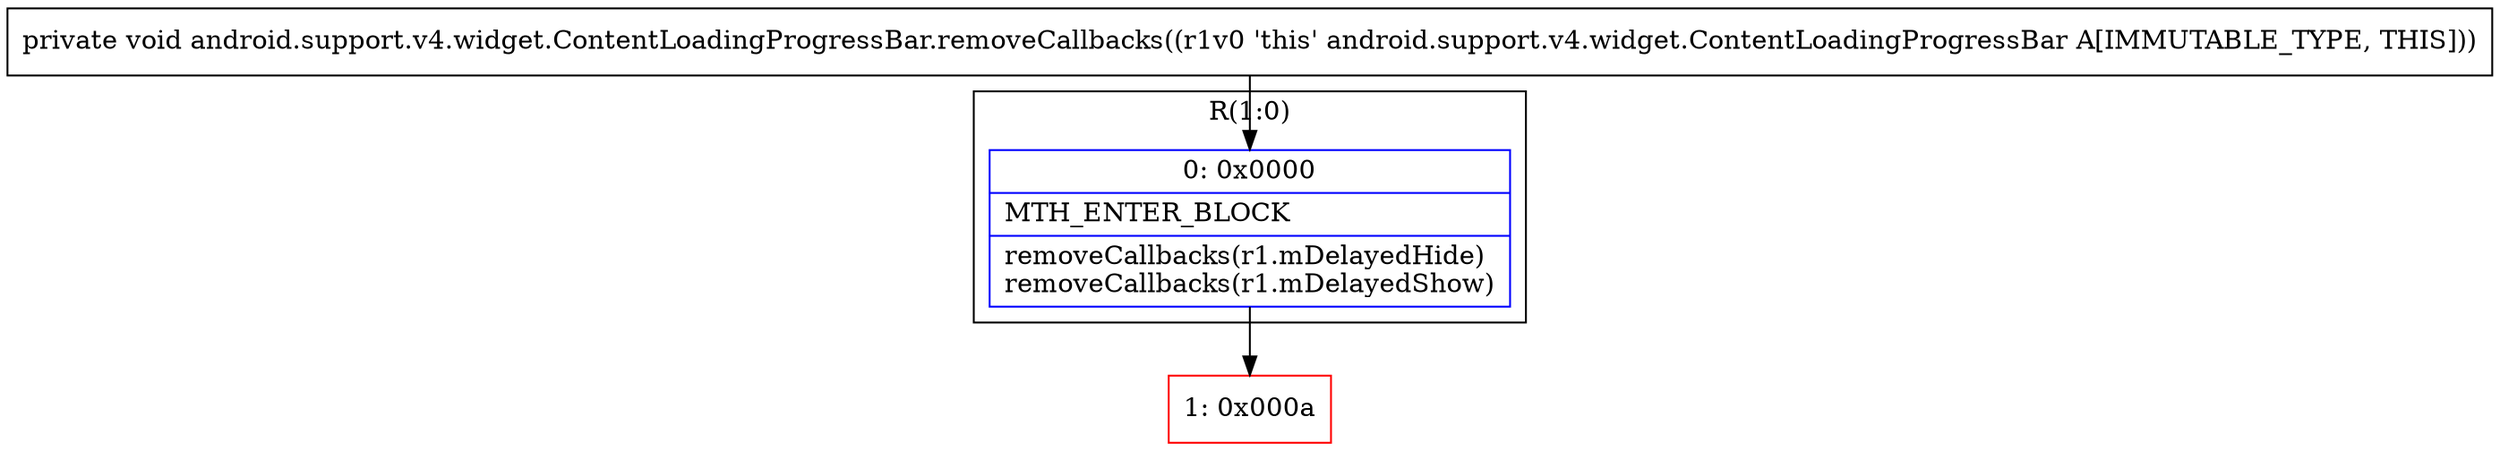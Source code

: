 digraph "CFG forandroid.support.v4.widget.ContentLoadingProgressBar.removeCallbacks()V" {
subgraph cluster_Region_1579643581 {
label = "R(1:0)";
node [shape=record,color=blue];
Node_0 [shape=record,label="{0\:\ 0x0000|MTH_ENTER_BLOCK\l|removeCallbacks(r1.mDelayedHide)\lremoveCallbacks(r1.mDelayedShow)\l}"];
}
Node_1 [shape=record,color=red,label="{1\:\ 0x000a}"];
MethodNode[shape=record,label="{private void android.support.v4.widget.ContentLoadingProgressBar.removeCallbacks((r1v0 'this' android.support.v4.widget.ContentLoadingProgressBar A[IMMUTABLE_TYPE, THIS])) }"];
MethodNode -> Node_0;
Node_0 -> Node_1;
}

